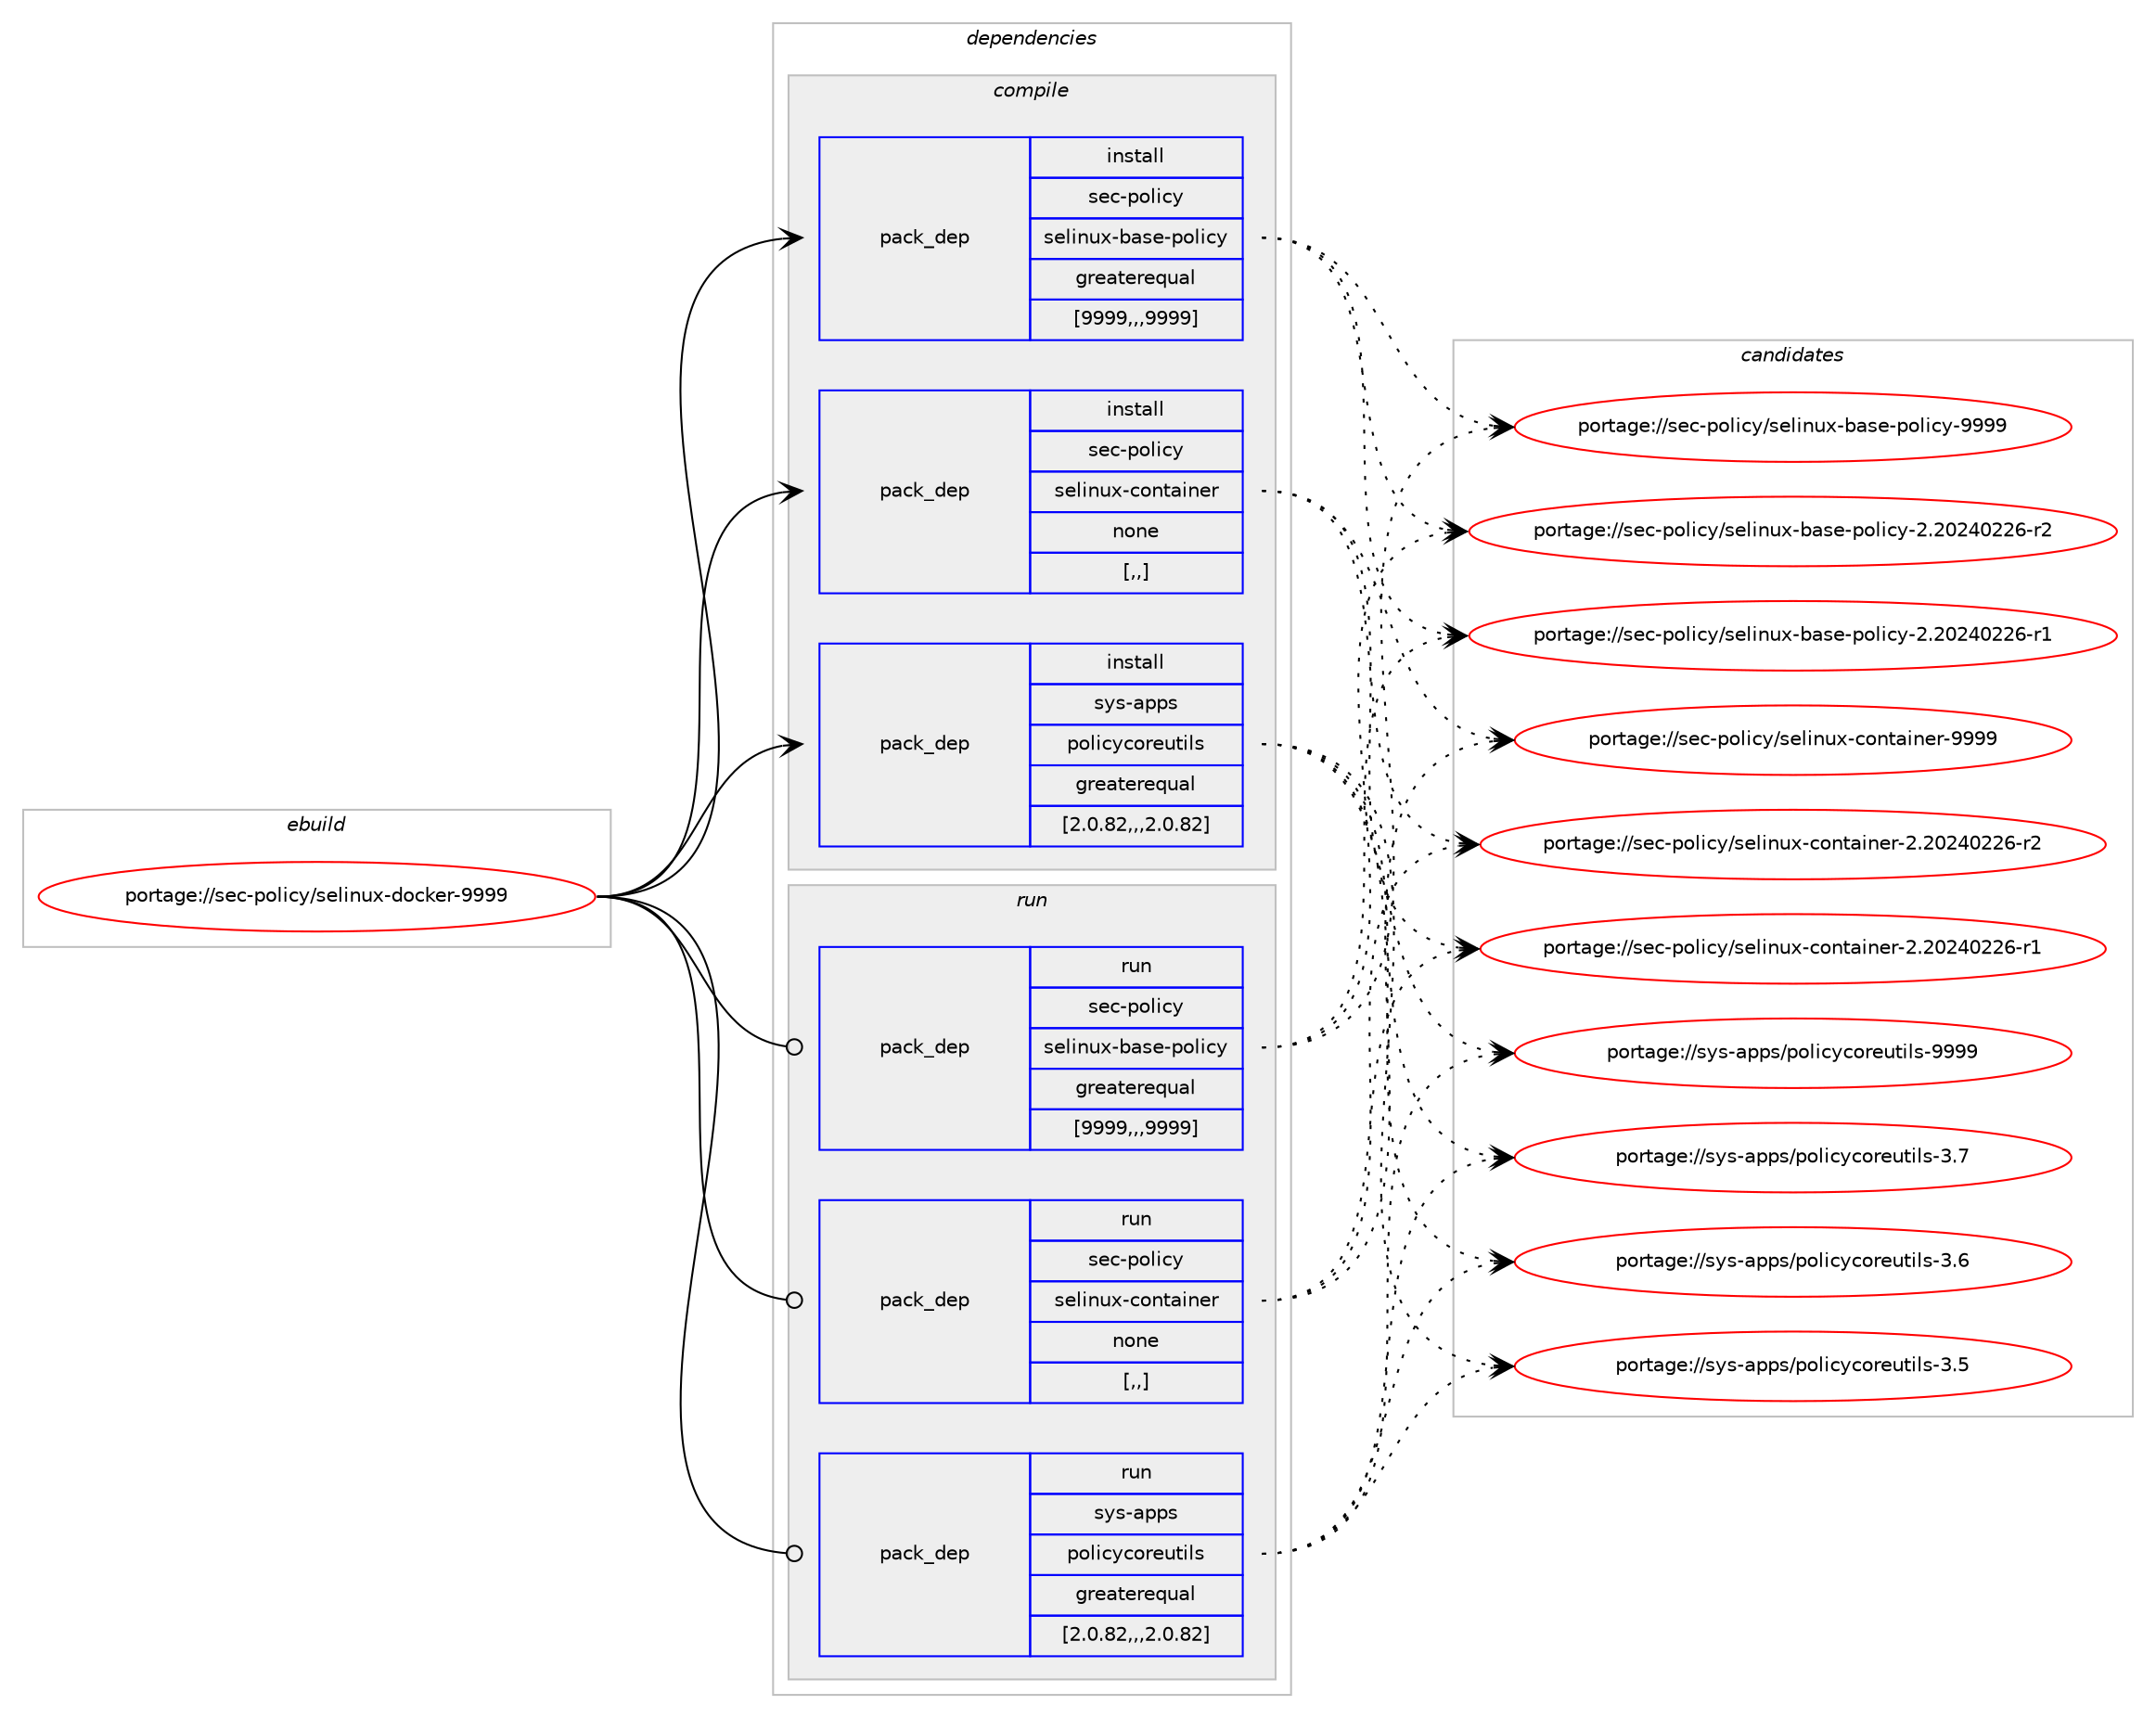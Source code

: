 digraph prolog {

# *************
# Graph options
# *************

newrank=true;
concentrate=true;
compound=true;
graph [rankdir=LR,fontname=Helvetica,fontsize=10,ranksep=1.5];#, ranksep=2.5, nodesep=0.2];
edge  [arrowhead=vee];
node  [fontname=Helvetica,fontsize=10];

# **********
# The ebuild
# **********

subgraph cluster_leftcol {
color=gray;
label=<<i>ebuild</i>>;
id [label="portage://sec-policy/selinux-docker-9999", color=red, width=4, href="../sec-policy/selinux-docker-9999.svg"];
}

# ****************
# The dependencies
# ****************

subgraph cluster_midcol {
color=gray;
label=<<i>dependencies</i>>;
subgraph cluster_compile {
fillcolor="#eeeeee";
style=filled;
label=<<i>compile</i>>;
subgraph pack302585 {
dependency415843 [label=<<TABLE BORDER="0" CELLBORDER="1" CELLSPACING="0" CELLPADDING="4" WIDTH="220"><TR><TD ROWSPAN="6" CELLPADDING="30">pack_dep</TD></TR><TR><TD WIDTH="110">install</TD></TR><TR><TD>sec-policy</TD></TR><TR><TD>selinux-base-policy</TD></TR><TR><TD>greaterequal</TD></TR><TR><TD>[9999,,,9999]</TD></TR></TABLE>>, shape=none, color=blue];
}
id:e -> dependency415843:w [weight=20,style="solid",arrowhead="vee"];
subgraph pack302586 {
dependency415844 [label=<<TABLE BORDER="0" CELLBORDER="1" CELLSPACING="0" CELLPADDING="4" WIDTH="220"><TR><TD ROWSPAN="6" CELLPADDING="30">pack_dep</TD></TR><TR><TD WIDTH="110">install</TD></TR><TR><TD>sec-policy</TD></TR><TR><TD>selinux-container</TD></TR><TR><TD>none</TD></TR><TR><TD>[,,]</TD></TR></TABLE>>, shape=none, color=blue];
}
id:e -> dependency415844:w [weight=20,style="solid",arrowhead="vee"];
subgraph pack302587 {
dependency415845 [label=<<TABLE BORDER="0" CELLBORDER="1" CELLSPACING="0" CELLPADDING="4" WIDTH="220"><TR><TD ROWSPAN="6" CELLPADDING="30">pack_dep</TD></TR><TR><TD WIDTH="110">install</TD></TR><TR><TD>sys-apps</TD></TR><TR><TD>policycoreutils</TD></TR><TR><TD>greaterequal</TD></TR><TR><TD>[2.0.82,,,2.0.82]</TD></TR></TABLE>>, shape=none, color=blue];
}
id:e -> dependency415845:w [weight=20,style="solid",arrowhead="vee"];
}
subgraph cluster_compileandrun {
fillcolor="#eeeeee";
style=filled;
label=<<i>compile and run</i>>;
}
subgraph cluster_run {
fillcolor="#eeeeee";
style=filled;
label=<<i>run</i>>;
subgraph pack302588 {
dependency415846 [label=<<TABLE BORDER="0" CELLBORDER="1" CELLSPACING="0" CELLPADDING="4" WIDTH="220"><TR><TD ROWSPAN="6" CELLPADDING="30">pack_dep</TD></TR><TR><TD WIDTH="110">run</TD></TR><TR><TD>sec-policy</TD></TR><TR><TD>selinux-base-policy</TD></TR><TR><TD>greaterequal</TD></TR><TR><TD>[9999,,,9999]</TD></TR></TABLE>>, shape=none, color=blue];
}
id:e -> dependency415846:w [weight=20,style="solid",arrowhead="odot"];
subgraph pack302589 {
dependency415847 [label=<<TABLE BORDER="0" CELLBORDER="1" CELLSPACING="0" CELLPADDING="4" WIDTH="220"><TR><TD ROWSPAN="6" CELLPADDING="30">pack_dep</TD></TR><TR><TD WIDTH="110">run</TD></TR><TR><TD>sec-policy</TD></TR><TR><TD>selinux-container</TD></TR><TR><TD>none</TD></TR><TR><TD>[,,]</TD></TR></TABLE>>, shape=none, color=blue];
}
id:e -> dependency415847:w [weight=20,style="solid",arrowhead="odot"];
subgraph pack302590 {
dependency415848 [label=<<TABLE BORDER="0" CELLBORDER="1" CELLSPACING="0" CELLPADDING="4" WIDTH="220"><TR><TD ROWSPAN="6" CELLPADDING="30">pack_dep</TD></TR><TR><TD WIDTH="110">run</TD></TR><TR><TD>sys-apps</TD></TR><TR><TD>policycoreutils</TD></TR><TR><TD>greaterequal</TD></TR><TR><TD>[2.0.82,,,2.0.82]</TD></TR></TABLE>>, shape=none, color=blue];
}
id:e -> dependency415848:w [weight=20,style="solid",arrowhead="odot"];
}
}

# **************
# The candidates
# **************

subgraph cluster_choices {
rank=same;
color=gray;
label=<<i>candidates</i>>;

subgraph choice302585 {
color=black;
nodesep=1;
choice1151019945112111108105991214711510110810511011712045989711510145112111108105991214557575757 [label="portage://sec-policy/selinux-base-policy-9999", color=red, width=4,href="../sec-policy/selinux-base-policy-9999.svg"];
choice11510199451121111081059912147115101108105110117120459897115101451121111081059912145504650485052485050544511450 [label="portage://sec-policy/selinux-base-policy-2.20240226-r2", color=red, width=4,href="../sec-policy/selinux-base-policy-2.20240226-r2.svg"];
choice11510199451121111081059912147115101108105110117120459897115101451121111081059912145504650485052485050544511449 [label="portage://sec-policy/selinux-base-policy-2.20240226-r1", color=red, width=4,href="../sec-policy/selinux-base-policy-2.20240226-r1.svg"];
dependency415843:e -> choice1151019945112111108105991214711510110810511011712045989711510145112111108105991214557575757:w [style=dotted,weight="100"];
dependency415843:e -> choice11510199451121111081059912147115101108105110117120459897115101451121111081059912145504650485052485050544511450:w [style=dotted,weight="100"];
dependency415843:e -> choice11510199451121111081059912147115101108105110117120459897115101451121111081059912145504650485052485050544511449:w [style=dotted,weight="100"];
}
subgraph choice302586 {
color=black;
nodesep=1;
choice115101994511211110810599121471151011081051101171204599111110116971051101011144557575757 [label="portage://sec-policy/selinux-container-9999", color=red, width=4,href="../sec-policy/selinux-container-9999.svg"];
choice1151019945112111108105991214711510110810511011712045991111101169710511010111445504650485052485050544511450 [label="portage://sec-policy/selinux-container-2.20240226-r2", color=red, width=4,href="../sec-policy/selinux-container-2.20240226-r2.svg"];
choice1151019945112111108105991214711510110810511011712045991111101169710511010111445504650485052485050544511449 [label="portage://sec-policy/selinux-container-2.20240226-r1", color=red, width=4,href="../sec-policy/selinux-container-2.20240226-r1.svg"];
dependency415844:e -> choice115101994511211110810599121471151011081051101171204599111110116971051101011144557575757:w [style=dotted,weight="100"];
dependency415844:e -> choice1151019945112111108105991214711510110810511011712045991111101169710511010111445504650485052485050544511450:w [style=dotted,weight="100"];
dependency415844:e -> choice1151019945112111108105991214711510110810511011712045991111101169710511010111445504650485052485050544511449:w [style=dotted,weight="100"];
}
subgraph choice302587 {
color=black;
nodesep=1;
choice11512111545971121121154711211110810599121991111141011171161051081154557575757 [label="portage://sys-apps/policycoreutils-9999", color=red, width=4,href="../sys-apps/policycoreutils-9999.svg"];
choice115121115459711211211547112111108105991219911111410111711610510811545514655 [label="portage://sys-apps/policycoreutils-3.7", color=red, width=4,href="../sys-apps/policycoreutils-3.7.svg"];
choice115121115459711211211547112111108105991219911111410111711610510811545514654 [label="portage://sys-apps/policycoreutils-3.6", color=red, width=4,href="../sys-apps/policycoreutils-3.6.svg"];
choice115121115459711211211547112111108105991219911111410111711610510811545514653 [label="portage://sys-apps/policycoreutils-3.5", color=red, width=4,href="../sys-apps/policycoreutils-3.5.svg"];
dependency415845:e -> choice11512111545971121121154711211110810599121991111141011171161051081154557575757:w [style=dotted,weight="100"];
dependency415845:e -> choice115121115459711211211547112111108105991219911111410111711610510811545514655:w [style=dotted,weight="100"];
dependency415845:e -> choice115121115459711211211547112111108105991219911111410111711610510811545514654:w [style=dotted,weight="100"];
dependency415845:e -> choice115121115459711211211547112111108105991219911111410111711610510811545514653:w [style=dotted,weight="100"];
}
subgraph choice302588 {
color=black;
nodesep=1;
choice1151019945112111108105991214711510110810511011712045989711510145112111108105991214557575757 [label="portage://sec-policy/selinux-base-policy-9999", color=red, width=4,href="../sec-policy/selinux-base-policy-9999.svg"];
choice11510199451121111081059912147115101108105110117120459897115101451121111081059912145504650485052485050544511450 [label="portage://sec-policy/selinux-base-policy-2.20240226-r2", color=red, width=4,href="../sec-policy/selinux-base-policy-2.20240226-r2.svg"];
choice11510199451121111081059912147115101108105110117120459897115101451121111081059912145504650485052485050544511449 [label="portage://sec-policy/selinux-base-policy-2.20240226-r1", color=red, width=4,href="../sec-policy/selinux-base-policy-2.20240226-r1.svg"];
dependency415846:e -> choice1151019945112111108105991214711510110810511011712045989711510145112111108105991214557575757:w [style=dotted,weight="100"];
dependency415846:e -> choice11510199451121111081059912147115101108105110117120459897115101451121111081059912145504650485052485050544511450:w [style=dotted,weight="100"];
dependency415846:e -> choice11510199451121111081059912147115101108105110117120459897115101451121111081059912145504650485052485050544511449:w [style=dotted,weight="100"];
}
subgraph choice302589 {
color=black;
nodesep=1;
choice115101994511211110810599121471151011081051101171204599111110116971051101011144557575757 [label="portage://sec-policy/selinux-container-9999", color=red, width=4,href="../sec-policy/selinux-container-9999.svg"];
choice1151019945112111108105991214711510110810511011712045991111101169710511010111445504650485052485050544511450 [label="portage://sec-policy/selinux-container-2.20240226-r2", color=red, width=4,href="../sec-policy/selinux-container-2.20240226-r2.svg"];
choice1151019945112111108105991214711510110810511011712045991111101169710511010111445504650485052485050544511449 [label="portage://sec-policy/selinux-container-2.20240226-r1", color=red, width=4,href="../sec-policy/selinux-container-2.20240226-r1.svg"];
dependency415847:e -> choice115101994511211110810599121471151011081051101171204599111110116971051101011144557575757:w [style=dotted,weight="100"];
dependency415847:e -> choice1151019945112111108105991214711510110810511011712045991111101169710511010111445504650485052485050544511450:w [style=dotted,weight="100"];
dependency415847:e -> choice1151019945112111108105991214711510110810511011712045991111101169710511010111445504650485052485050544511449:w [style=dotted,weight="100"];
}
subgraph choice302590 {
color=black;
nodesep=1;
choice11512111545971121121154711211110810599121991111141011171161051081154557575757 [label="portage://sys-apps/policycoreutils-9999", color=red, width=4,href="../sys-apps/policycoreutils-9999.svg"];
choice115121115459711211211547112111108105991219911111410111711610510811545514655 [label="portage://sys-apps/policycoreutils-3.7", color=red, width=4,href="../sys-apps/policycoreutils-3.7.svg"];
choice115121115459711211211547112111108105991219911111410111711610510811545514654 [label="portage://sys-apps/policycoreutils-3.6", color=red, width=4,href="../sys-apps/policycoreutils-3.6.svg"];
choice115121115459711211211547112111108105991219911111410111711610510811545514653 [label="portage://sys-apps/policycoreutils-3.5", color=red, width=4,href="../sys-apps/policycoreutils-3.5.svg"];
dependency415848:e -> choice11512111545971121121154711211110810599121991111141011171161051081154557575757:w [style=dotted,weight="100"];
dependency415848:e -> choice115121115459711211211547112111108105991219911111410111711610510811545514655:w [style=dotted,weight="100"];
dependency415848:e -> choice115121115459711211211547112111108105991219911111410111711610510811545514654:w [style=dotted,weight="100"];
dependency415848:e -> choice115121115459711211211547112111108105991219911111410111711610510811545514653:w [style=dotted,weight="100"];
}
}

}
